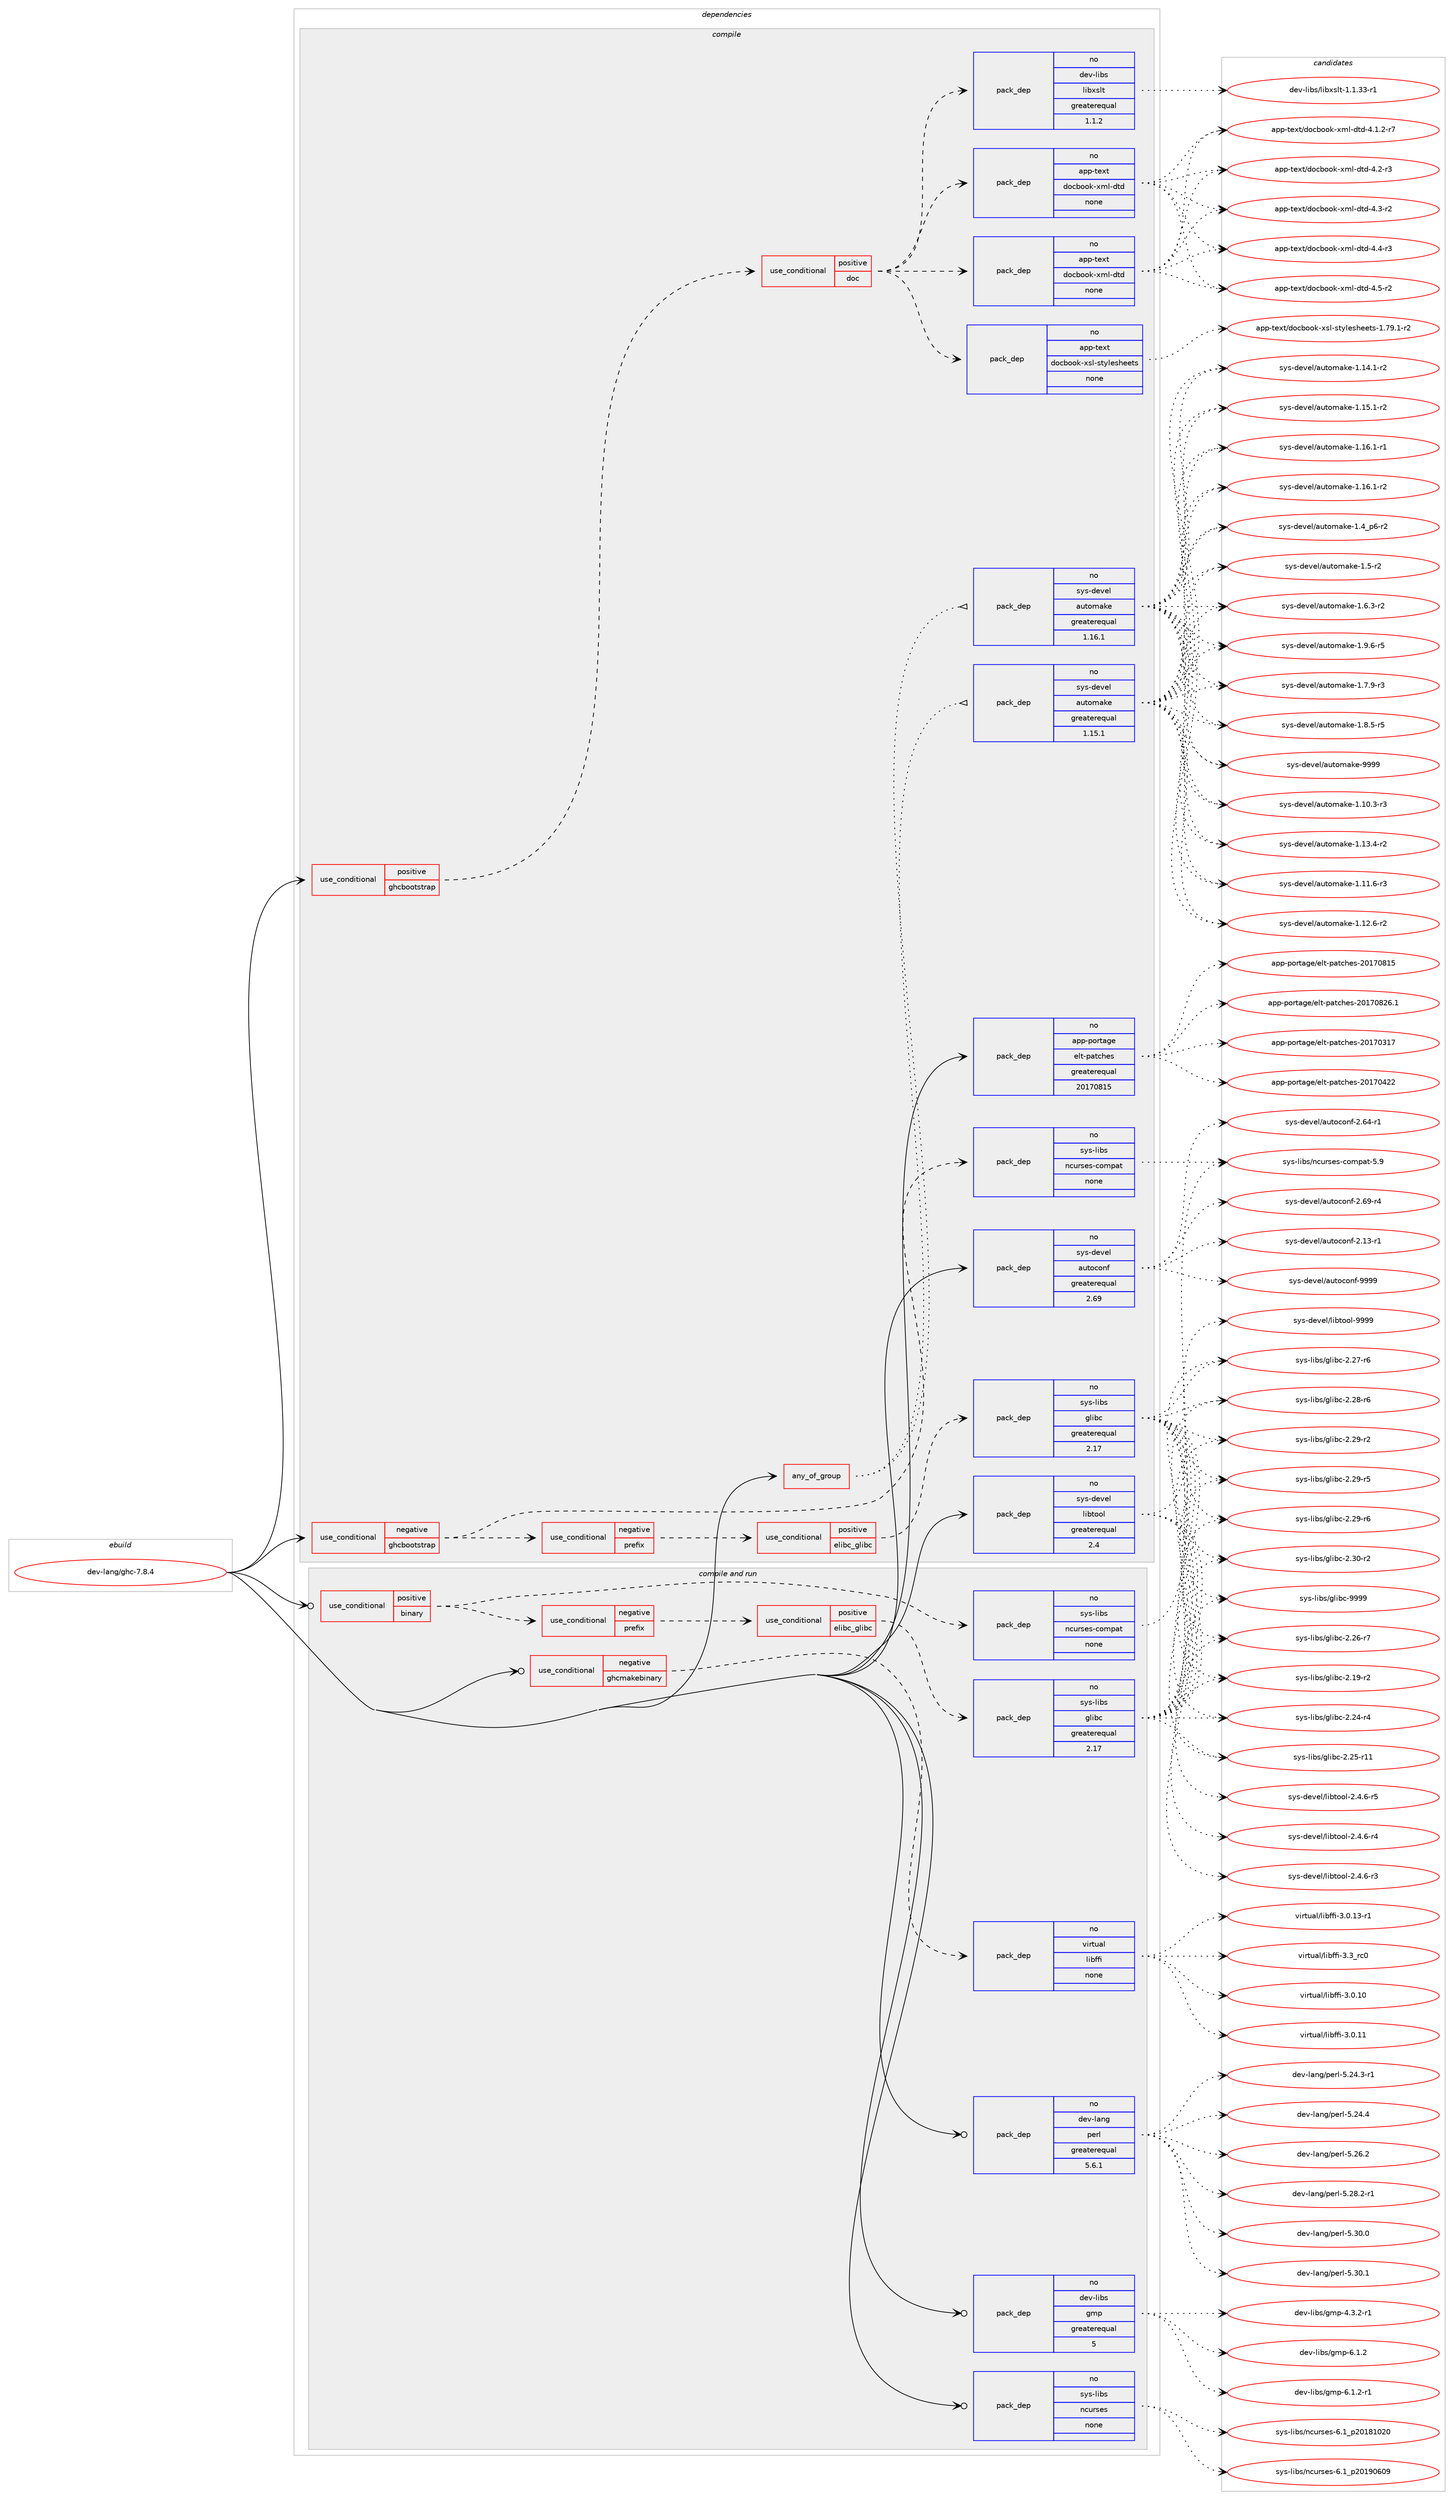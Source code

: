 digraph prolog {

# *************
# Graph options
# *************

newrank=true;
concentrate=true;
compound=true;
graph [rankdir=LR,fontname=Helvetica,fontsize=10,ranksep=1.5];#, ranksep=2.5, nodesep=0.2];
edge  [arrowhead=vee];
node  [fontname=Helvetica,fontsize=10];

# **********
# The ebuild
# **********

subgraph cluster_leftcol {
color=gray;
rank=same;
label=<<i>ebuild</i>>;
id [label="dev-lang/ghc-7.8.4", color=red, width=4, href="../dev-lang/ghc-7.8.4.svg"];
}

# ****************
# The dependencies
# ****************

subgraph cluster_midcol {
color=gray;
label=<<i>dependencies</i>>;
subgraph cluster_compile {
fillcolor="#eeeeee";
style=filled;
label=<<i>compile</i>>;
subgraph any10847 {
dependency557874 [label=<<TABLE BORDER="0" CELLBORDER="1" CELLSPACING="0" CELLPADDING="4"><TR><TD CELLPADDING="10">any_of_group</TD></TR></TABLE>>, shape=none, color=red];subgraph pack416965 {
dependency557875 [label=<<TABLE BORDER="0" CELLBORDER="1" CELLSPACING="0" CELLPADDING="4" WIDTH="220"><TR><TD ROWSPAN="6" CELLPADDING="30">pack_dep</TD></TR><TR><TD WIDTH="110">no</TD></TR><TR><TD>sys-devel</TD></TR><TR><TD>automake</TD></TR><TR><TD>greaterequal</TD></TR><TR><TD>1.16.1</TD></TR></TABLE>>, shape=none, color=blue];
}
dependency557874:e -> dependency557875:w [weight=20,style="dotted",arrowhead="oinv"];
subgraph pack416966 {
dependency557876 [label=<<TABLE BORDER="0" CELLBORDER="1" CELLSPACING="0" CELLPADDING="4" WIDTH="220"><TR><TD ROWSPAN="6" CELLPADDING="30">pack_dep</TD></TR><TR><TD WIDTH="110">no</TD></TR><TR><TD>sys-devel</TD></TR><TR><TD>automake</TD></TR><TR><TD>greaterequal</TD></TR><TR><TD>1.15.1</TD></TR></TABLE>>, shape=none, color=blue];
}
dependency557874:e -> dependency557876:w [weight=20,style="dotted",arrowhead="oinv"];
}
id:e -> dependency557874:w [weight=20,style="solid",arrowhead="vee"];
subgraph cond129705 {
dependency557877 [label=<<TABLE BORDER="0" CELLBORDER="1" CELLSPACING="0" CELLPADDING="4"><TR><TD ROWSPAN="3" CELLPADDING="10">use_conditional</TD></TR><TR><TD>negative</TD></TR><TR><TD>ghcbootstrap</TD></TR></TABLE>>, shape=none, color=red];
subgraph cond129706 {
dependency557878 [label=<<TABLE BORDER="0" CELLBORDER="1" CELLSPACING="0" CELLPADDING="4"><TR><TD ROWSPAN="3" CELLPADDING="10">use_conditional</TD></TR><TR><TD>negative</TD></TR><TR><TD>prefix</TD></TR></TABLE>>, shape=none, color=red];
subgraph cond129707 {
dependency557879 [label=<<TABLE BORDER="0" CELLBORDER="1" CELLSPACING="0" CELLPADDING="4"><TR><TD ROWSPAN="3" CELLPADDING="10">use_conditional</TD></TR><TR><TD>positive</TD></TR><TR><TD>elibc_glibc</TD></TR></TABLE>>, shape=none, color=red];
subgraph pack416967 {
dependency557880 [label=<<TABLE BORDER="0" CELLBORDER="1" CELLSPACING="0" CELLPADDING="4" WIDTH="220"><TR><TD ROWSPAN="6" CELLPADDING="30">pack_dep</TD></TR><TR><TD WIDTH="110">no</TD></TR><TR><TD>sys-libs</TD></TR><TR><TD>glibc</TD></TR><TR><TD>greaterequal</TD></TR><TR><TD>2.17</TD></TR></TABLE>>, shape=none, color=blue];
}
dependency557879:e -> dependency557880:w [weight=20,style="dashed",arrowhead="vee"];
}
dependency557878:e -> dependency557879:w [weight=20,style="dashed",arrowhead="vee"];
}
dependency557877:e -> dependency557878:w [weight=20,style="dashed",arrowhead="vee"];
subgraph pack416968 {
dependency557881 [label=<<TABLE BORDER="0" CELLBORDER="1" CELLSPACING="0" CELLPADDING="4" WIDTH="220"><TR><TD ROWSPAN="6" CELLPADDING="30">pack_dep</TD></TR><TR><TD WIDTH="110">no</TD></TR><TR><TD>sys-libs</TD></TR><TR><TD>ncurses-compat</TD></TR><TR><TD>none</TD></TR><TR><TD></TD></TR></TABLE>>, shape=none, color=blue];
}
dependency557877:e -> dependency557881:w [weight=20,style="dashed",arrowhead="vee"];
}
id:e -> dependency557877:w [weight=20,style="solid",arrowhead="vee"];
subgraph cond129708 {
dependency557882 [label=<<TABLE BORDER="0" CELLBORDER="1" CELLSPACING="0" CELLPADDING="4"><TR><TD ROWSPAN="3" CELLPADDING="10">use_conditional</TD></TR><TR><TD>positive</TD></TR><TR><TD>ghcbootstrap</TD></TR></TABLE>>, shape=none, color=red];
subgraph cond129709 {
dependency557883 [label=<<TABLE BORDER="0" CELLBORDER="1" CELLSPACING="0" CELLPADDING="4"><TR><TD ROWSPAN="3" CELLPADDING="10">use_conditional</TD></TR><TR><TD>positive</TD></TR><TR><TD>doc</TD></TR></TABLE>>, shape=none, color=red];
subgraph pack416969 {
dependency557884 [label=<<TABLE BORDER="0" CELLBORDER="1" CELLSPACING="0" CELLPADDING="4" WIDTH="220"><TR><TD ROWSPAN="6" CELLPADDING="30">pack_dep</TD></TR><TR><TD WIDTH="110">no</TD></TR><TR><TD>app-text</TD></TR><TR><TD>docbook-xml-dtd</TD></TR><TR><TD>none</TD></TR><TR><TD></TD></TR></TABLE>>, shape=none, color=blue];
}
dependency557883:e -> dependency557884:w [weight=20,style="dashed",arrowhead="vee"];
subgraph pack416970 {
dependency557885 [label=<<TABLE BORDER="0" CELLBORDER="1" CELLSPACING="0" CELLPADDING="4" WIDTH="220"><TR><TD ROWSPAN="6" CELLPADDING="30">pack_dep</TD></TR><TR><TD WIDTH="110">no</TD></TR><TR><TD>app-text</TD></TR><TR><TD>docbook-xml-dtd</TD></TR><TR><TD>none</TD></TR><TR><TD></TD></TR></TABLE>>, shape=none, color=blue];
}
dependency557883:e -> dependency557885:w [weight=20,style="dashed",arrowhead="vee"];
subgraph pack416971 {
dependency557886 [label=<<TABLE BORDER="0" CELLBORDER="1" CELLSPACING="0" CELLPADDING="4" WIDTH="220"><TR><TD ROWSPAN="6" CELLPADDING="30">pack_dep</TD></TR><TR><TD WIDTH="110">no</TD></TR><TR><TD>app-text</TD></TR><TR><TD>docbook-xsl-stylesheets</TD></TR><TR><TD>none</TD></TR><TR><TD></TD></TR></TABLE>>, shape=none, color=blue];
}
dependency557883:e -> dependency557886:w [weight=20,style="dashed",arrowhead="vee"];
subgraph pack416972 {
dependency557887 [label=<<TABLE BORDER="0" CELLBORDER="1" CELLSPACING="0" CELLPADDING="4" WIDTH="220"><TR><TD ROWSPAN="6" CELLPADDING="30">pack_dep</TD></TR><TR><TD WIDTH="110">no</TD></TR><TR><TD>dev-libs</TD></TR><TR><TD>libxslt</TD></TR><TR><TD>greaterequal</TD></TR><TR><TD>1.1.2</TD></TR></TABLE>>, shape=none, color=blue];
}
dependency557883:e -> dependency557887:w [weight=20,style="dashed",arrowhead="vee"];
}
dependency557882:e -> dependency557883:w [weight=20,style="dashed",arrowhead="vee"];
}
id:e -> dependency557882:w [weight=20,style="solid",arrowhead="vee"];
subgraph pack416973 {
dependency557888 [label=<<TABLE BORDER="0" CELLBORDER="1" CELLSPACING="0" CELLPADDING="4" WIDTH="220"><TR><TD ROWSPAN="6" CELLPADDING="30">pack_dep</TD></TR><TR><TD WIDTH="110">no</TD></TR><TR><TD>app-portage</TD></TR><TR><TD>elt-patches</TD></TR><TR><TD>greaterequal</TD></TR><TR><TD>20170815</TD></TR></TABLE>>, shape=none, color=blue];
}
id:e -> dependency557888:w [weight=20,style="solid",arrowhead="vee"];
subgraph pack416974 {
dependency557889 [label=<<TABLE BORDER="0" CELLBORDER="1" CELLSPACING="0" CELLPADDING="4" WIDTH="220"><TR><TD ROWSPAN="6" CELLPADDING="30">pack_dep</TD></TR><TR><TD WIDTH="110">no</TD></TR><TR><TD>sys-devel</TD></TR><TR><TD>autoconf</TD></TR><TR><TD>greaterequal</TD></TR><TR><TD>2.69</TD></TR></TABLE>>, shape=none, color=blue];
}
id:e -> dependency557889:w [weight=20,style="solid",arrowhead="vee"];
subgraph pack416975 {
dependency557890 [label=<<TABLE BORDER="0" CELLBORDER="1" CELLSPACING="0" CELLPADDING="4" WIDTH="220"><TR><TD ROWSPAN="6" CELLPADDING="30">pack_dep</TD></TR><TR><TD WIDTH="110">no</TD></TR><TR><TD>sys-devel</TD></TR><TR><TD>libtool</TD></TR><TR><TD>greaterequal</TD></TR><TR><TD>2.4</TD></TR></TABLE>>, shape=none, color=blue];
}
id:e -> dependency557890:w [weight=20,style="solid",arrowhead="vee"];
}
subgraph cluster_compileandrun {
fillcolor="#eeeeee";
style=filled;
label=<<i>compile and run</i>>;
subgraph cond129710 {
dependency557891 [label=<<TABLE BORDER="0" CELLBORDER="1" CELLSPACING="0" CELLPADDING="4"><TR><TD ROWSPAN="3" CELLPADDING="10">use_conditional</TD></TR><TR><TD>negative</TD></TR><TR><TD>ghcmakebinary</TD></TR></TABLE>>, shape=none, color=red];
subgraph pack416976 {
dependency557892 [label=<<TABLE BORDER="0" CELLBORDER="1" CELLSPACING="0" CELLPADDING="4" WIDTH="220"><TR><TD ROWSPAN="6" CELLPADDING="30">pack_dep</TD></TR><TR><TD WIDTH="110">no</TD></TR><TR><TD>virtual</TD></TR><TR><TD>libffi</TD></TR><TR><TD>none</TD></TR><TR><TD></TD></TR></TABLE>>, shape=none, color=blue];
}
dependency557891:e -> dependency557892:w [weight=20,style="dashed",arrowhead="vee"];
}
id:e -> dependency557891:w [weight=20,style="solid",arrowhead="odotvee"];
subgraph cond129711 {
dependency557893 [label=<<TABLE BORDER="0" CELLBORDER="1" CELLSPACING="0" CELLPADDING="4"><TR><TD ROWSPAN="3" CELLPADDING="10">use_conditional</TD></TR><TR><TD>positive</TD></TR><TR><TD>binary</TD></TR></TABLE>>, shape=none, color=red];
subgraph cond129712 {
dependency557894 [label=<<TABLE BORDER="0" CELLBORDER="1" CELLSPACING="0" CELLPADDING="4"><TR><TD ROWSPAN="3" CELLPADDING="10">use_conditional</TD></TR><TR><TD>negative</TD></TR><TR><TD>prefix</TD></TR></TABLE>>, shape=none, color=red];
subgraph cond129713 {
dependency557895 [label=<<TABLE BORDER="0" CELLBORDER="1" CELLSPACING="0" CELLPADDING="4"><TR><TD ROWSPAN="3" CELLPADDING="10">use_conditional</TD></TR><TR><TD>positive</TD></TR><TR><TD>elibc_glibc</TD></TR></TABLE>>, shape=none, color=red];
subgraph pack416977 {
dependency557896 [label=<<TABLE BORDER="0" CELLBORDER="1" CELLSPACING="0" CELLPADDING="4" WIDTH="220"><TR><TD ROWSPAN="6" CELLPADDING="30">pack_dep</TD></TR><TR><TD WIDTH="110">no</TD></TR><TR><TD>sys-libs</TD></TR><TR><TD>glibc</TD></TR><TR><TD>greaterequal</TD></TR><TR><TD>2.17</TD></TR></TABLE>>, shape=none, color=blue];
}
dependency557895:e -> dependency557896:w [weight=20,style="dashed",arrowhead="vee"];
}
dependency557894:e -> dependency557895:w [weight=20,style="dashed",arrowhead="vee"];
}
dependency557893:e -> dependency557894:w [weight=20,style="dashed",arrowhead="vee"];
subgraph pack416978 {
dependency557897 [label=<<TABLE BORDER="0" CELLBORDER="1" CELLSPACING="0" CELLPADDING="4" WIDTH="220"><TR><TD ROWSPAN="6" CELLPADDING="30">pack_dep</TD></TR><TR><TD WIDTH="110">no</TD></TR><TR><TD>sys-libs</TD></TR><TR><TD>ncurses-compat</TD></TR><TR><TD>none</TD></TR><TR><TD></TD></TR></TABLE>>, shape=none, color=blue];
}
dependency557893:e -> dependency557897:w [weight=20,style="dashed",arrowhead="vee"];
}
id:e -> dependency557893:w [weight=20,style="solid",arrowhead="odotvee"];
subgraph pack416979 {
dependency557898 [label=<<TABLE BORDER="0" CELLBORDER="1" CELLSPACING="0" CELLPADDING="4" WIDTH="220"><TR><TD ROWSPAN="6" CELLPADDING="30">pack_dep</TD></TR><TR><TD WIDTH="110">no</TD></TR><TR><TD>dev-lang</TD></TR><TR><TD>perl</TD></TR><TR><TD>greaterequal</TD></TR><TR><TD>5.6.1</TD></TR></TABLE>>, shape=none, color=blue];
}
id:e -> dependency557898:w [weight=20,style="solid",arrowhead="odotvee"];
subgraph pack416980 {
dependency557899 [label=<<TABLE BORDER="0" CELLBORDER="1" CELLSPACING="0" CELLPADDING="4" WIDTH="220"><TR><TD ROWSPAN="6" CELLPADDING="30">pack_dep</TD></TR><TR><TD WIDTH="110">no</TD></TR><TR><TD>dev-libs</TD></TR><TR><TD>gmp</TD></TR><TR><TD>greaterequal</TD></TR><TR><TD>5</TD></TR></TABLE>>, shape=none, color=blue];
}
id:e -> dependency557899:w [weight=20,style="solid",arrowhead="odotvee"];
subgraph pack416981 {
dependency557900 [label=<<TABLE BORDER="0" CELLBORDER="1" CELLSPACING="0" CELLPADDING="4" WIDTH="220"><TR><TD ROWSPAN="6" CELLPADDING="30">pack_dep</TD></TR><TR><TD WIDTH="110">no</TD></TR><TR><TD>sys-libs</TD></TR><TR><TD>ncurses</TD></TR><TR><TD>none</TD></TR><TR><TD></TD></TR></TABLE>>, shape=none, color=blue];
}
id:e -> dependency557900:w [weight=20,style="solid",arrowhead="odotvee"];
}
subgraph cluster_run {
fillcolor="#eeeeee";
style=filled;
label=<<i>run</i>>;
}
}

# **************
# The candidates
# **************

subgraph cluster_choices {
rank=same;
color=gray;
label=<<i>candidates</i>>;

subgraph choice416965 {
color=black;
nodesep=1;
choice11512111545100101118101108479711711611110997107101454946494846514511451 [label="sys-devel/automake-1.10.3-r3", color=red, width=4,href="../sys-devel/automake-1.10.3-r3.svg"];
choice11512111545100101118101108479711711611110997107101454946494946544511451 [label="sys-devel/automake-1.11.6-r3", color=red, width=4,href="../sys-devel/automake-1.11.6-r3.svg"];
choice11512111545100101118101108479711711611110997107101454946495046544511450 [label="sys-devel/automake-1.12.6-r2", color=red, width=4,href="../sys-devel/automake-1.12.6-r2.svg"];
choice11512111545100101118101108479711711611110997107101454946495146524511450 [label="sys-devel/automake-1.13.4-r2", color=red, width=4,href="../sys-devel/automake-1.13.4-r2.svg"];
choice11512111545100101118101108479711711611110997107101454946495246494511450 [label="sys-devel/automake-1.14.1-r2", color=red, width=4,href="../sys-devel/automake-1.14.1-r2.svg"];
choice11512111545100101118101108479711711611110997107101454946495346494511450 [label="sys-devel/automake-1.15.1-r2", color=red, width=4,href="../sys-devel/automake-1.15.1-r2.svg"];
choice11512111545100101118101108479711711611110997107101454946495446494511449 [label="sys-devel/automake-1.16.1-r1", color=red, width=4,href="../sys-devel/automake-1.16.1-r1.svg"];
choice11512111545100101118101108479711711611110997107101454946495446494511450 [label="sys-devel/automake-1.16.1-r2", color=red, width=4,href="../sys-devel/automake-1.16.1-r2.svg"];
choice115121115451001011181011084797117116111109971071014549465295112544511450 [label="sys-devel/automake-1.4_p6-r2", color=red, width=4,href="../sys-devel/automake-1.4_p6-r2.svg"];
choice11512111545100101118101108479711711611110997107101454946534511450 [label="sys-devel/automake-1.5-r2", color=red, width=4,href="../sys-devel/automake-1.5-r2.svg"];
choice115121115451001011181011084797117116111109971071014549465446514511450 [label="sys-devel/automake-1.6.3-r2", color=red, width=4,href="../sys-devel/automake-1.6.3-r2.svg"];
choice115121115451001011181011084797117116111109971071014549465546574511451 [label="sys-devel/automake-1.7.9-r3", color=red, width=4,href="../sys-devel/automake-1.7.9-r3.svg"];
choice115121115451001011181011084797117116111109971071014549465646534511453 [label="sys-devel/automake-1.8.5-r5", color=red, width=4,href="../sys-devel/automake-1.8.5-r5.svg"];
choice115121115451001011181011084797117116111109971071014549465746544511453 [label="sys-devel/automake-1.9.6-r5", color=red, width=4,href="../sys-devel/automake-1.9.6-r5.svg"];
choice115121115451001011181011084797117116111109971071014557575757 [label="sys-devel/automake-9999", color=red, width=4,href="../sys-devel/automake-9999.svg"];
dependency557875:e -> choice11512111545100101118101108479711711611110997107101454946494846514511451:w [style=dotted,weight="100"];
dependency557875:e -> choice11512111545100101118101108479711711611110997107101454946494946544511451:w [style=dotted,weight="100"];
dependency557875:e -> choice11512111545100101118101108479711711611110997107101454946495046544511450:w [style=dotted,weight="100"];
dependency557875:e -> choice11512111545100101118101108479711711611110997107101454946495146524511450:w [style=dotted,weight="100"];
dependency557875:e -> choice11512111545100101118101108479711711611110997107101454946495246494511450:w [style=dotted,weight="100"];
dependency557875:e -> choice11512111545100101118101108479711711611110997107101454946495346494511450:w [style=dotted,weight="100"];
dependency557875:e -> choice11512111545100101118101108479711711611110997107101454946495446494511449:w [style=dotted,weight="100"];
dependency557875:e -> choice11512111545100101118101108479711711611110997107101454946495446494511450:w [style=dotted,weight="100"];
dependency557875:e -> choice115121115451001011181011084797117116111109971071014549465295112544511450:w [style=dotted,weight="100"];
dependency557875:e -> choice11512111545100101118101108479711711611110997107101454946534511450:w [style=dotted,weight="100"];
dependency557875:e -> choice115121115451001011181011084797117116111109971071014549465446514511450:w [style=dotted,weight="100"];
dependency557875:e -> choice115121115451001011181011084797117116111109971071014549465546574511451:w [style=dotted,weight="100"];
dependency557875:e -> choice115121115451001011181011084797117116111109971071014549465646534511453:w [style=dotted,weight="100"];
dependency557875:e -> choice115121115451001011181011084797117116111109971071014549465746544511453:w [style=dotted,weight="100"];
dependency557875:e -> choice115121115451001011181011084797117116111109971071014557575757:w [style=dotted,weight="100"];
}
subgraph choice416966 {
color=black;
nodesep=1;
choice11512111545100101118101108479711711611110997107101454946494846514511451 [label="sys-devel/automake-1.10.3-r3", color=red, width=4,href="../sys-devel/automake-1.10.3-r3.svg"];
choice11512111545100101118101108479711711611110997107101454946494946544511451 [label="sys-devel/automake-1.11.6-r3", color=red, width=4,href="../sys-devel/automake-1.11.6-r3.svg"];
choice11512111545100101118101108479711711611110997107101454946495046544511450 [label="sys-devel/automake-1.12.6-r2", color=red, width=4,href="../sys-devel/automake-1.12.6-r2.svg"];
choice11512111545100101118101108479711711611110997107101454946495146524511450 [label="sys-devel/automake-1.13.4-r2", color=red, width=4,href="../sys-devel/automake-1.13.4-r2.svg"];
choice11512111545100101118101108479711711611110997107101454946495246494511450 [label="sys-devel/automake-1.14.1-r2", color=red, width=4,href="../sys-devel/automake-1.14.1-r2.svg"];
choice11512111545100101118101108479711711611110997107101454946495346494511450 [label="sys-devel/automake-1.15.1-r2", color=red, width=4,href="../sys-devel/automake-1.15.1-r2.svg"];
choice11512111545100101118101108479711711611110997107101454946495446494511449 [label="sys-devel/automake-1.16.1-r1", color=red, width=4,href="../sys-devel/automake-1.16.1-r1.svg"];
choice11512111545100101118101108479711711611110997107101454946495446494511450 [label="sys-devel/automake-1.16.1-r2", color=red, width=4,href="../sys-devel/automake-1.16.1-r2.svg"];
choice115121115451001011181011084797117116111109971071014549465295112544511450 [label="sys-devel/automake-1.4_p6-r2", color=red, width=4,href="../sys-devel/automake-1.4_p6-r2.svg"];
choice11512111545100101118101108479711711611110997107101454946534511450 [label="sys-devel/automake-1.5-r2", color=red, width=4,href="../sys-devel/automake-1.5-r2.svg"];
choice115121115451001011181011084797117116111109971071014549465446514511450 [label="sys-devel/automake-1.6.3-r2", color=red, width=4,href="../sys-devel/automake-1.6.3-r2.svg"];
choice115121115451001011181011084797117116111109971071014549465546574511451 [label="sys-devel/automake-1.7.9-r3", color=red, width=4,href="../sys-devel/automake-1.7.9-r3.svg"];
choice115121115451001011181011084797117116111109971071014549465646534511453 [label="sys-devel/automake-1.8.5-r5", color=red, width=4,href="../sys-devel/automake-1.8.5-r5.svg"];
choice115121115451001011181011084797117116111109971071014549465746544511453 [label="sys-devel/automake-1.9.6-r5", color=red, width=4,href="../sys-devel/automake-1.9.6-r5.svg"];
choice115121115451001011181011084797117116111109971071014557575757 [label="sys-devel/automake-9999", color=red, width=4,href="../sys-devel/automake-9999.svg"];
dependency557876:e -> choice11512111545100101118101108479711711611110997107101454946494846514511451:w [style=dotted,weight="100"];
dependency557876:e -> choice11512111545100101118101108479711711611110997107101454946494946544511451:w [style=dotted,weight="100"];
dependency557876:e -> choice11512111545100101118101108479711711611110997107101454946495046544511450:w [style=dotted,weight="100"];
dependency557876:e -> choice11512111545100101118101108479711711611110997107101454946495146524511450:w [style=dotted,weight="100"];
dependency557876:e -> choice11512111545100101118101108479711711611110997107101454946495246494511450:w [style=dotted,weight="100"];
dependency557876:e -> choice11512111545100101118101108479711711611110997107101454946495346494511450:w [style=dotted,weight="100"];
dependency557876:e -> choice11512111545100101118101108479711711611110997107101454946495446494511449:w [style=dotted,weight="100"];
dependency557876:e -> choice11512111545100101118101108479711711611110997107101454946495446494511450:w [style=dotted,weight="100"];
dependency557876:e -> choice115121115451001011181011084797117116111109971071014549465295112544511450:w [style=dotted,weight="100"];
dependency557876:e -> choice11512111545100101118101108479711711611110997107101454946534511450:w [style=dotted,weight="100"];
dependency557876:e -> choice115121115451001011181011084797117116111109971071014549465446514511450:w [style=dotted,weight="100"];
dependency557876:e -> choice115121115451001011181011084797117116111109971071014549465546574511451:w [style=dotted,weight="100"];
dependency557876:e -> choice115121115451001011181011084797117116111109971071014549465646534511453:w [style=dotted,weight="100"];
dependency557876:e -> choice115121115451001011181011084797117116111109971071014549465746544511453:w [style=dotted,weight="100"];
dependency557876:e -> choice115121115451001011181011084797117116111109971071014557575757:w [style=dotted,weight="100"];
}
subgraph choice416967 {
color=black;
nodesep=1;
choice115121115451081059811547103108105989945504649574511450 [label="sys-libs/glibc-2.19-r2", color=red, width=4,href="../sys-libs/glibc-2.19-r2.svg"];
choice115121115451081059811547103108105989945504650524511452 [label="sys-libs/glibc-2.24-r4", color=red, width=4,href="../sys-libs/glibc-2.24-r4.svg"];
choice11512111545108105981154710310810598994550465053451144949 [label="sys-libs/glibc-2.25-r11", color=red, width=4,href="../sys-libs/glibc-2.25-r11.svg"];
choice115121115451081059811547103108105989945504650544511455 [label="sys-libs/glibc-2.26-r7", color=red, width=4,href="../sys-libs/glibc-2.26-r7.svg"];
choice115121115451081059811547103108105989945504650554511454 [label="sys-libs/glibc-2.27-r6", color=red, width=4,href="../sys-libs/glibc-2.27-r6.svg"];
choice115121115451081059811547103108105989945504650564511454 [label="sys-libs/glibc-2.28-r6", color=red, width=4,href="../sys-libs/glibc-2.28-r6.svg"];
choice115121115451081059811547103108105989945504650574511450 [label="sys-libs/glibc-2.29-r2", color=red, width=4,href="../sys-libs/glibc-2.29-r2.svg"];
choice115121115451081059811547103108105989945504650574511453 [label="sys-libs/glibc-2.29-r5", color=red, width=4,href="../sys-libs/glibc-2.29-r5.svg"];
choice115121115451081059811547103108105989945504650574511454 [label="sys-libs/glibc-2.29-r6", color=red, width=4,href="../sys-libs/glibc-2.29-r6.svg"];
choice115121115451081059811547103108105989945504651484511450 [label="sys-libs/glibc-2.30-r2", color=red, width=4,href="../sys-libs/glibc-2.30-r2.svg"];
choice11512111545108105981154710310810598994557575757 [label="sys-libs/glibc-9999", color=red, width=4,href="../sys-libs/glibc-9999.svg"];
dependency557880:e -> choice115121115451081059811547103108105989945504649574511450:w [style=dotted,weight="100"];
dependency557880:e -> choice115121115451081059811547103108105989945504650524511452:w [style=dotted,weight="100"];
dependency557880:e -> choice11512111545108105981154710310810598994550465053451144949:w [style=dotted,weight="100"];
dependency557880:e -> choice115121115451081059811547103108105989945504650544511455:w [style=dotted,weight="100"];
dependency557880:e -> choice115121115451081059811547103108105989945504650554511454:w [style=dotted,weight="100"];
dependency557880:e -> choice115121115451081059811547103108105989945504650564511454:w [style=dotted,weight="100"];
dependency557880:e -> choice115121115451081059811547103108105989945504650574511450:w [style=dotted,weight="100"];
dependency557880:e -> choice115121115451081059811547103108105989945504650574511453:w [style=dotted,weight="100"];
dependency557880:e -> choice115121115451081059811547103108105989945504650574511454:w [style=dotted,weight="100"];
dependency557880:e -> choice115121115451081059811547103108105989945504651484511450:w [style=dotted,weight="100"];
dependency557880:e -> choice11512111545108105981154710310810598994557575757:w [style=dotted,weight="100"];
}
subgraph choice416968 {
color=black;
nodesep=1;
choice1151211154510810598115471109911711411510111545991111091129711645534657 [label="sys-libs/ncurses-compat-5.9", color=red, width=4,href="../sys-libs/ncurses-compat-5.9.svg"];
dependency557881:e -> choice1151211154510810598115471109911711411510111545991111091129711645534657:w [style=dotted,weight="100"];
}
subgraph choice416969 {
color=black;
nodesep=1;
choice971121124511610112011647100111999811111110745120109108451001161004552464946504511455 [label="app-text/docbook-xml-dtd-4.1.2-r7", color=red, width=4,href="../app-text/docbook-xml-dtd-4.1.2-r7.svg"];
choice97112112451161011201164710011199981111111074512010910845100116100455246504511451 [label="app-text/docbook-xml-dtd-4.2-r3", color=red, width=4,href="../app-text/docbook-xml-dtd-4.2-r3.svg"];
choice97112112451161011201164710011199981111111074512010910845100116100455246514511450 [label="app-text/docbook-xml-dtd-4.3-r2", color=red, width=4,href="../app-text/docbook-xml-dtd-4.3-r2.svg"];
choice97112112451161011201164710011199981111111074512010910845100116100455246524511451 [label="app-text/docbook-xml-dtd-4.4-r3", color=red, width=4,href="../app-text/docbook-xml-dtd-4.4-r3.svg"];
choice97112112451161011201164710011199981111111074512010910845100116100455246534511450 [label="app-text/docbook-xml-dtd-4.5-r2", color=red, width=4,href="../app-text/docbook-xml-dtd-4.5-r2.svg"];
dependency557884:e -> choice971121124511610112011647100111999811111110745120109108451001161004552464946504511455:w [style=dotted,weight="100"];
dependency557884:e -> choice97112112451161011201164710011199981111111074512010910845100116100455246504511451:w [style=dotted,weight="100"];
dependency557884:e -> choice97112112451161011201164710011199981111111074512010910845100116100455246514511450:w [style=dotted,weight="100"];
dependency557884:e -> choice97112112451161011201164710011199981111111074512010910845100116100455246524511451:w [style=dotted,weight="100"];
dependency557884:e -> choice97112112451161011201164710011199981111111074512010910845100116100455246534511450:w [style=dotted,weight="100"];
}
subgraph choice416970 {
color=black;
nodesep=1;
choice971121124511610112011647100111999811111110745120109108451001161004552464946504511455 [label="app-text/docbook-xml-dtd-4.1.2-r7", color=red, width=4,href="../app-text/docbook-xml-dtd-4.1.2-r7.svg"];
choice97112112451161011201164710011199981111111074512010910845100116100455246504511451 [label="app-text/docbook-xml-dtd-4.2-r3", color=red, width=4,href="../app-text/docbook-xml-dtd-4.2-r3.svg"];
choice97112112451161011201164710011199981111111074512010910845100116100455246514511450 [label="app-text/docbook-xml-dtd-4.3-r2", color=red, width=4,href="../app-text/docbook-xml-dtd-4.3-r2.svg"];
choice97112112451161011201164710011199981111111074512010910845100116100455246524511451 [label="app-text/docbook-xml-dtd-4.4-r3", color=red, width=4,href="../app-text/docbook-xml-dtd-4.4-r3.svg"];
choice97112112451161011201164710011199981111111074512010910845100116100455246534511450 [label="app-text/docbook-xml-dtd-4.5-r2", color=red, width=4,href="../app-text/docbook-xml-dtd-4.5-r2.svg"];
dependency557885:e -> choice971121124511610112011647100111999811111110745120109108451001161004552464946504511455:w [style=dotted,weight="100"];
dependency557885:e -> choice97112112451161011201164710011199981111111074512010910845100116100455246504511451:w [style=dotted,weight="100"];
dependency557885:e -> choice97112112451161011201164710011199981111111074512010910845100116100455246514511450:w [style=dotted,weight="100"];
dependency557885:e -> choice97112112451161011201164710011199981111111074512010910845100116100455246524511451:w [style=dotted,weight="100"];
dependency557885:e -> choice97112112451161011201164710011199981111111074512010910845100116100455246534511450:w [style=dotted,weight="100"];
}
subgraph choice416971 {
color=black;
nodesep=1;
choice97112112451161011201164710011199981111111074512011510845115116121108101115104101101116115454946555746494511450 [label="app-text/docbook-xsl-stylesheets-1.79.1-r2", color=red, width=4,href="../app-text/docbook-xsl-stylesheets-1.79.1-r2.svg"];
dependency557886:e -> choice97112112451161011201164710011199981111111074512011510845115116121108101115104101101116115454946555746494511450:w [style=dotted,weight="100"];
}
subgraph choice416972 {
color=black;
nodesep=1;
choice10010111845108105981154710810598120115108116454946494651514511449 [label="dev-libs/libxslt-1.1.33-r1", color=red, width=4,href="../dev-libs/libxslt-1.1.33-r1.svg"];
dependency557887:e -> choice10010111845108105981154710810598120115108116454946494651514511449:w [style=dotted,weight="100"];
}
subgraph choice416973 {
color=black;
nodesep=1;
choice97112112451121111141169710310147101108116451129711699104101115455048495548514955 [label="app-portage/elt-patches-20170317", color=red, width=4,href="../app-portage/elt-patches-20170317.svg"];
choice97112112451121111141169710310147101108116451129711699104101115455048495548525050 [label="app-portage/elt-patches-20170422", color=red, width=4,href="../app-portage/elt-patches-20170422.svg"];
choice97112112451121111141169710310147101108116451129711699104101115455048495548564953 [label="app-portage/elt-patches-20170815", color=red, width=4,href="../app-portage/elt-patches-20170815.svg"];
choice971121124511211111411697103101471011081164511297116991041011154550484955485650544649 [label="app-portage/elt-patches-20170826.1", color=red, width=4,href="../app-portage/elt-patches-20170826.1.svg"];
dependency557888:e -> choice97112112451121111141169710310147101108116451129711699104101115455048495548514955:w [style=dotted,weight="100"];
dependency557888:e -> choice97112112451121111141169710310147101108116451129711699104101115455048495548525050:w [style=dotted,weight="100"];
dependency557888:e -> choice97112112451121111141169710310147101108116451129711699104101115455048495548564953:w [style=dotted,weight="100"];
dependency557888:e -> choice971121124511211111411697103101471011081164511297116991041011154550484955485650544649:w [style=dotted,weight="100"];
}
subgraph choice416974 {
color=black;
nodesep=1;
choice1151211154510010111810110847971171161119911111010245504649514511449 [label="sys-devel/autoconf-2.13-r1", color=red, width=4,href="../sys-devel/autoconf-2.13-r1.svg"];
choice1151211154510010111810110847971171161119911111010245504654524511449 [label="sys-devel/autoconf-2.64-r1", color=red, width=4,href="../sys-devel/autoconf-2.64-r1.svg"];
choice1151211154510010111810110847971171161119911111010245504654574511452 [label="sys-devel/autoconf-2.69-r4", color=red, width=4,href="../sys-devel/autoconf-2.69-r4.svg"];
choice115121115451001011181011084797117116111991111101024557575757 [label="sys-devel/autoconf-9999", color=red, width=4,href="../sys-devel/autoconf-9999.svg"];
dependency557889:e -> choice1151211154510010111810110847971171161119911111010245504649514511449:w [style=dotted,weight="100"];
dependency557889:e -> choice1151211154510010111810110847971171161119911111010245504654524511449:w [style=dotted,weight="100"];
dependency557889:e -> choice1151211154510010111810110847971171161119911111010245504654574511452:w [style=dotted,weight="100"];
dependency557889:e -> choice115121115451001011181011084797117116111991111101024557575757:w [style=dotted,weight="100"];
}
subgraph choice416975 {
color=black;
nodesep=1;
choice1151211154510010111810110847108105981161111111084550465246544511451 [label="sys-devel/libtool-2.4.6-r3", color=red, width=4,href="../sys-devel/libtool-2.4.6-r3.svg"];
choice1151211154510010111810110847108105981161111111084550465246544511452 [label="sys-devel/libtool-2.4.6-r4", color=red, width=4,href="../sys-devel/libtool-2.4.6-r4.svg"];
choice1151211154510010111810110847108105981161111111084550465246544511453 [label="sys-devel/libtool-2.4.6-r5", color=red, width=4,href="../sys-devel/libtool-2.4.6-r5.svg"];
choice1151211154510010111810110847108105981161111111084557575757 [label="sys-devel/libtool-9999", color=red, width=4,href="../sys-devel/libtool-9999.svg"];
dependency557890:e -> choice1151211154510010111810110847108105981161111111084550465246544511451:w [style=dotted,weight="100"];
dependency557890:e -> choice1151211154510010111810110847108105981161111111084550465246544511452:w [style=dotted,weight="100"];
dependency557890:e -> choice1151211154510010111810110847108105981161111111084550465246544511453:w [style=dotted,weight="100"];
dependency557890:e -> choice1151211154510010111810110847108105981161111111084557575757:w [style=dotted,weight="100"];
}
subgraph choice416976 {
color=black;
nodesep=1;
choice11810511411611797108471081059810210210545514648464948 [label="virtual/libffi-3.0.10", color=red, width=4,href="../virtual/libffi-3.0.10.svg"];
choice11810511411611797108471081059810210210545514648464949 [label="virtual/libffi-3.0.11", color=red, width=4,href="../virtual/libffi-3.0.11.svg"];
choice118105114116117971084710810598102102105455146484649514511449 [label="virtual/libffi-3.0.13-r1", color=red, width=4,href="../virtual/libffi-3.0.13-r1.svg"];
choice11810511411611797108471081059810210210545514651951149948 [label="virtual/libffi-3.3_rc0", color=red, width=4,href="../virtual/libffi-3.3_rc0.svg"];
dependency557892:e -> choice11810511411611797108471081059810210210545514648464948:w [style=dotted,weight="100"];
dependency557892:e -> choice11810511411611797108471081059810210210545514648464949:w [style=dotted,weight="100"];
dependency557892:e -> choice118105114116117971084710810598102102105455146484649514511449:w [style=dotted,weight="100"];
dependency557892:e -> choice11810511411611797108471081059810210210545514651951149948:w [style=dotted,weight="100"];
}
subgraph choice416977 {
color=black;
nodesep=1;
choice115121115451081059811547103108105989945504649574511450 [label="sys-libs/glibc-2.19-r2", color=red, width=4,href="../sys-libs/glibc-2.19-r2.svg"];
choice115121115451081059811547103108105989945504650524511452 [label="sys-libs/glibc-2.24-r4", color=red, width=4,href="../sys-libs/glibc-2.24-r4.svg"];
choice11512111545108105981154710310810598994550465053451144949 [label="sys-libs/glibc-2.25-r11", color=red, width=4,href="../sys-libs/glibc-2.25-r11.svg"];
choice115121115451081059811547103108105989945504650544511455 [label="sys-libs/glibc-2.26-r7", color=red, width=4,href="../sys-libs/glibc-2.26-r7.svg"];
choice115121115451081059811547103108105989945504650554511454 [label="sys-libs/glibc-2.27-r6", color=red, width=4,href="../sys-libs/glibc-2.27-r6.svg"];
choice115121115451081059811547103108105989945504650564511454 [label="sys-libs/glibc-2.28-r6", color=red, width=4,href="../sys-libs/glibc-2.28-r6.svg"];
choice115121115451081059811547103108105989945504650574511450 [label="sys-libs/glibc-2.29-r2", color=red, width=4,href="../sys-libs/glibc-2.29-r2.svg"];
choice115121115451081059811547103108105989945504650574511453 [label="sys-libs/glibc-2.29-r5", color=red, width=4,href="../sys-libs/glibc-2.29-r5.svg"];
choice115121115451081059811547103108105989945504650574511454 [label="sys-libs/glibc-2.29-r6", color=red, width=4,href="../sys-libs/glibc-2.29-r6.svg"];
choice115121115451081059811547103108105989945504651484511450 [label="sys-libs/glibc-2.30-r2", color=red, width=4,href="../sys-libs/glibc-2.30-r2.svg"];
choice11512111545108105981154710310810598994557575757 [label="sys-libs/glibc-9999", color=red, width=4,href="../sys-libs/glibc-9999.svg"];
dependency557896:e -> choice115121115451081059811547103108105989945504649574511450:w [style=dotted,weight="100"];
dependency557896:e -> choice115121115451081059811547103108105989945504650524511452:w [style=dotted,weight="100"];
dependency557896:e -> choice11512111545108105981154710310810598994550465053451144949:w [style=dotted,weight="100"];
dependency557896:e -> choice115121115451081059811547103108105989945504650544511455:w [style=dotted,weight="100"];
dependency557896:e -> choice115121115451081059811547103108105989945504650554511454:w [style=dotted,weight="100"];
dependency557896:e -> choice115121115451081059811547103108105989945504650564511454:w [style=dotted,weight="100"];
dependency557896:e -> choice115121115451081059811547103108105989945504650574511450:w [style=dotted,weight="100"];
dependency557896:e -> choice115121115451081059811547103108105989945504650574511453:w [style=dotted,weight="100"];
dependency557896:e -> choice115121115451081059811547103108105989945504650574511454:w [style=dotted,weight="100"];
dependency557896:e -> choice115121115451081059811547103108105989945504651484511450:w [style=dotted,weight="100"];
dependency557896:e -> choice11512111545108105981154710310810598994557575757:w [style=dotted,weight="100"];
}
subgraph choice416978 {
color=black;
nodesep=1;
choice1151211154510810598115471109911711411510111545991111091129711645534657 [label="sys-libs/ncurses-compat-5.9", color=red, width=4,href="../sys-libs/ncurses-compat-5.9.svg"];
dependency557897:e -> choice1151211154510810598115471109911711411510111545991111091129711645534657:w [style=dotted,weight="100"];
}
subgraph choice416979 {
color=black;
nodesep=1;
choice100101118451089711010347112101114108455346505246514511449 [label="dev-lang/perl-5.24.3-r1", color=red, width=4,href="../dev-lang/perl-5.24.3-r1.svg"];
choice10010111845108971101034711210111410845534650524652 [label="dev-lang/perl-5.24.4", color=red, width=4,href="../dev-lang/perl-5.24.4.svg"];
choice10010111845108971101034711210111410845534650544650 [label="dev-lang/perl-5.26.2", color=red, width=4,href="../dev-lang/perl-5.26.2.svg"];
choice100101118451089711010347112101114108455346505646504511449 [label="dev-lang/perl-5.28.2-r1", color=red, width=4,href="../dev-lang/perl-5.28.2-r1.svg"];
choice10010111845108971101034711210111410845534651484648 [label="dev-lang/perl-5.30.0", color=red, width=4,href="../dev-lang/perl-5.30.0.svg"];
choice10010111845108971101034711210111410845534651484649 [label="dev-lang/perl-5.30.1", color=red, width=4,href="../dev-lang/perl-5.30.1.svg"];
dependency557898:e -> choice100101118451089711010347112101114108455346505246514511449:w [style=dotted,weight="100"];
dependency557898:e -> choice10010111845108971101034711210111410845534650524652:w [style=dotted,weight="100"];
dependency557898:e -> choice10010111845108971101034711210111410845534650544650:w [style=dotted,weight="100"];
dependency557898:e -> choice100101118451089711010347112101114108455346505646504511449:w [style=dotted,weight="100"];
dependency557898:e -> choice10010111845108971101034711210111410845534651484648:w [style=dotted,weight="100"];
dependency557898:e -> choice10010111845108971101034711210111410845534651484649:w [style=dotted,weight="100"];
}
subgraph choice416980 {
color=black;
nodesep=1;
choice1001011184510810598115471031091124552465146504511449 [label="dev-libs/gmp-4.3.2-r1", color=red, width=4,href="../dev-libs/gmp-4.3.2-r1.svg"];
choice100101118451081059811547103109112455446494650 [label="dev-libs/gmp-6.1.2", color=red, width=4,href="../dev-libs/gmp-6.1.2.svg"];
choice1001011184510810598115471031091124554464946504511449 [label="dev-libs/gmp-6.1.2-r1", color=red, width=4,href="../dev-libs/gmp-6.1.2-r1.svg"];
dependency557899:e -> choice1001011184510810598115471031091124552465146504511449:w [style=dotted,weight="100"];
dependency557899:e -> choice100101118451081059811547103109112455446494650:w [style=dotted,weight="100"];
dependency557899:e -> choice1001011184510810598115471031091124554464946504511449:w [style=dotted,weight="100"];
}
subgraph choice416981 {
color=black;
nodesep=1;
choice1151211154510810598115471109911711411510111545544649951125048495649485048 [label="sys-libs/ncurses-6.1_p20181020", color=red, width=4,href="../sys-libs/ncurses-6.1_p20181020.svg"];
choice1151211154510810598115471109911711411510111545544649951125048495748544857 [label="sys-libs/ncurses-6.1_p20190609", color=red, width=4,href="../sys-libs/ncurses-6.1_p20190609.svg"];
dependency557900:e -> choice1151211154510810598115471109911711411510111545544649951125048495649485048:w [style=dotted,weight="100"];
dependency557900:e -> choice1151211154510810598115471109911711411510111545544649951125048495748544857:w [style=dotted,weight="100"];
}
}

}
